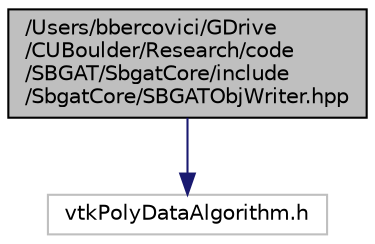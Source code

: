 digraph "/Users/bbercovici/GDrive/CUBoulder/Research/code/SBGAT/SbgatCore/include/SbgatCore/SBGATObjWriter.hpp"
{
  edge [fontname="Helvetica",fontsize="10",labelfontname="Helvetica",labelfontsize="10"];
  node [fontname="Helvetica",fontsize="10",shape=record];
  Node0 [label="/Users/bbercovici/GDrive\l/CUBoulder/Research/code\l/SBGAT/SbgatCore/include\l/SbgatCore/SBGATObjWriter.hpp",height=0.2,width=0.4,color="black", fillcolor="grey75", style="filled", fontcolor="black"];
  Node0 -> Node1 [color="midnightblue",fontsize="10",style="solid",fontname="Helvetica"];
  Node1 [label="vtkPolyDataAlgorithm.h",height=0.2,width=0.4,color="grey75", fillcolor="white", style="filled"];
}
